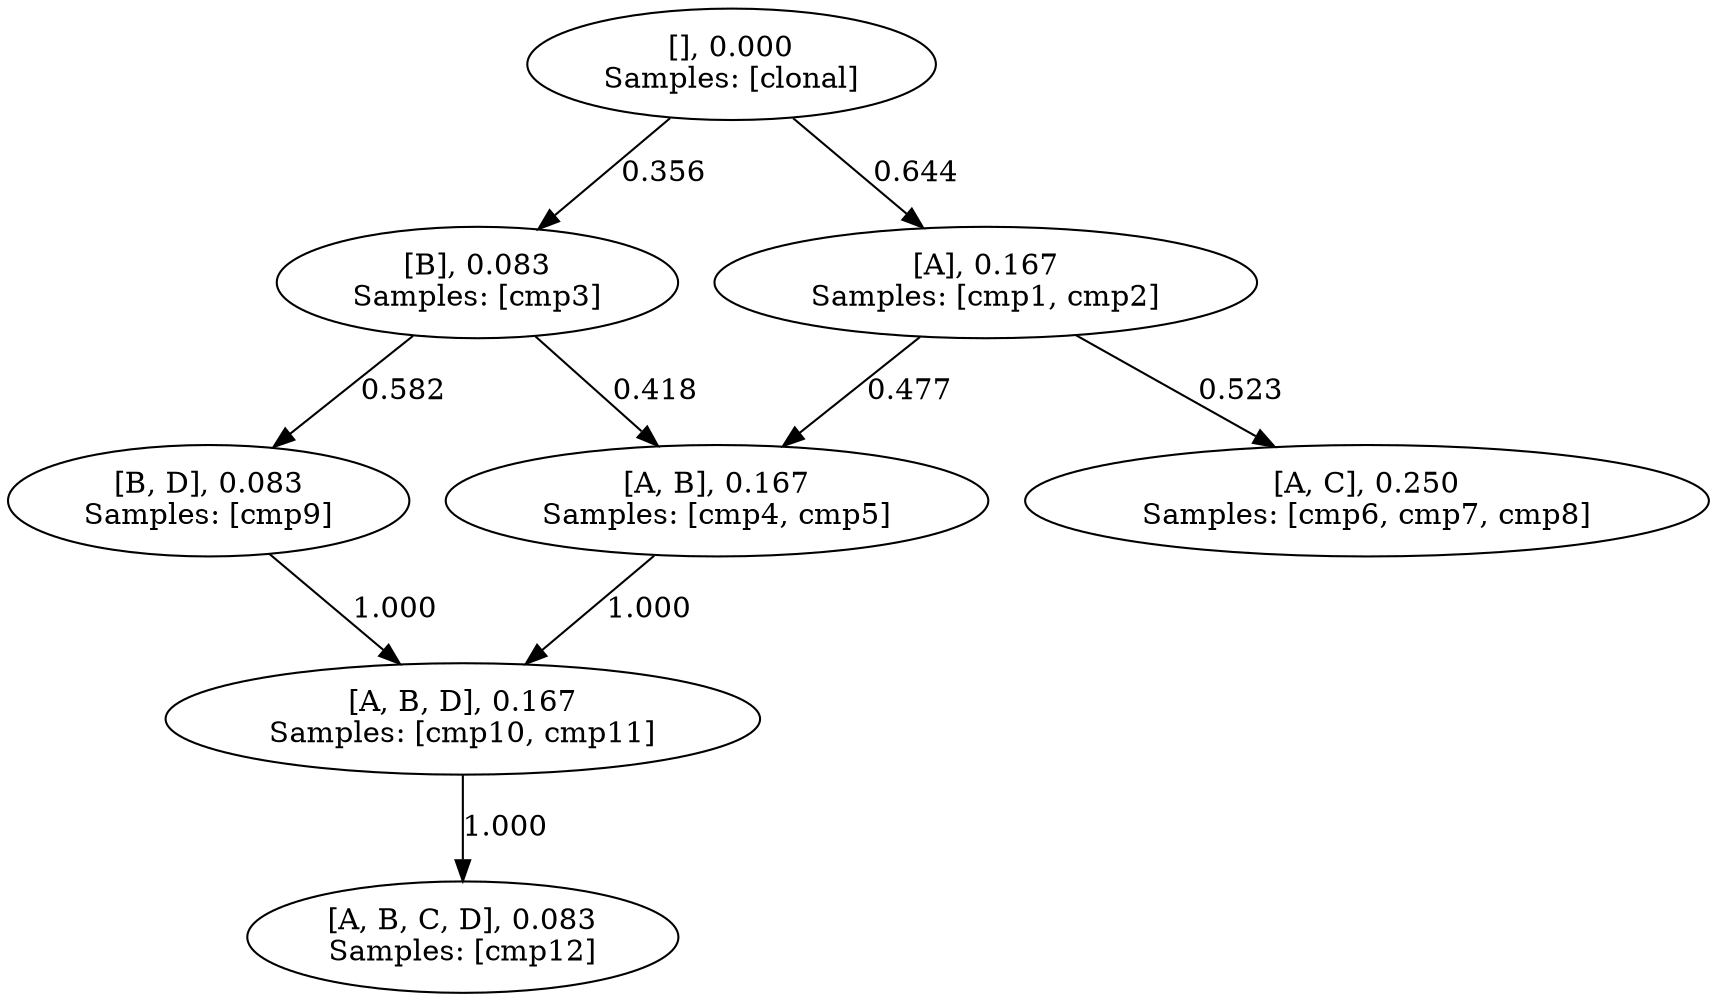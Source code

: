 digraph g{
0 [label="[], 0.000
Samples: [clonal]
"]
1 [label="[B], 0.083
Samples: [cmp3]
"]
2 [label="[A], 0.167
Samples: [cmp1, cmp2]
"]
3 [label="[B, D], 0.083
Samples: [cmp9]
"]
4 [label="[A, C], 0.250
Samples: [cmp6, cmp7, cmp8]
"]
5 [label="[A, B], 0.167
Samples: [cmp4, cmp5]
"]
6 [label="[A, B, D], 0.167
Samples: [cmp10, cmp11]
"]
7 [label="[A, B, C, D], 0.083
Samples: [cmp12]
"]
0 -> 1[label="0.356"]
0 -> 2[label="0.644"]
1 -> 3[label="0.582"]
1 -> 5[label="0.418"]
2 -> 4[label="0.523"]
2 -> 5[label="0.477"]
3 -> 6[label="1.000"]
5 -> 6[label="1.000"]
6 -> 7[label="1.000"]
}

